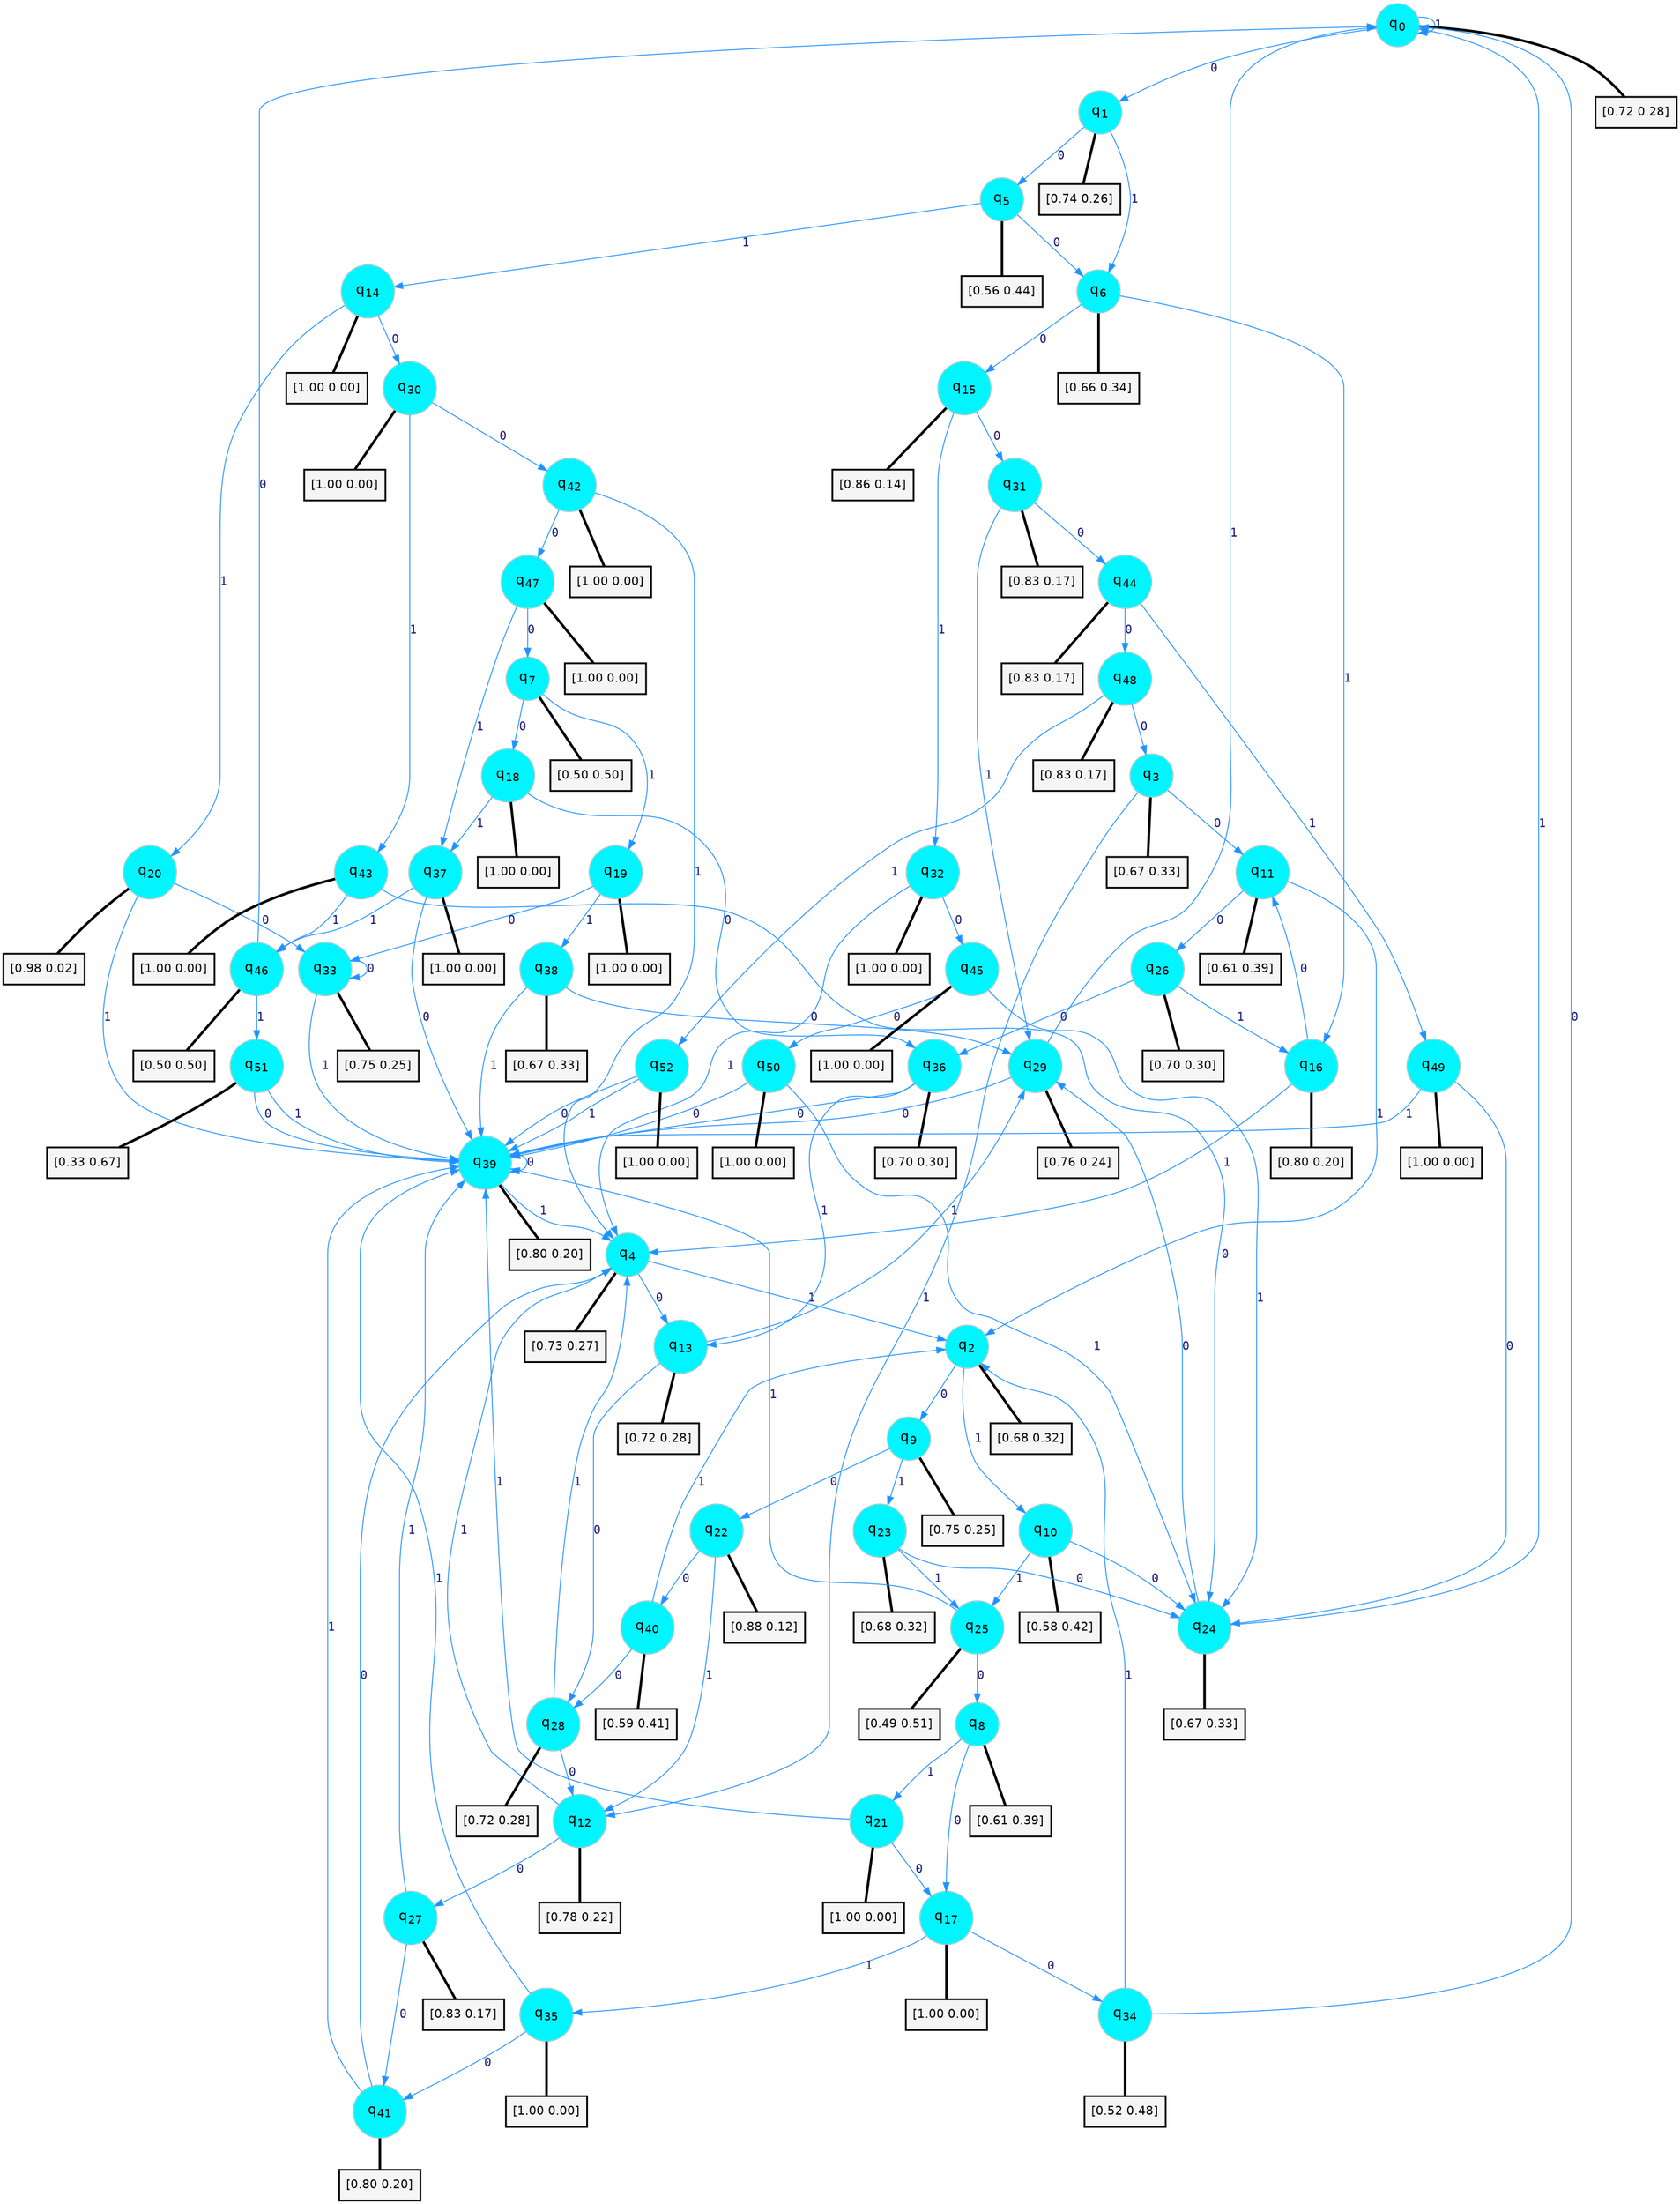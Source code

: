 digraph G {
graph [
bgcolor=transparent, dpi=300, rankdir=TD, size="40,25"];
node [
color=gray, fillcolor=turquoise1, fontcolor=black, fontname=Helvetica, fontsize=16, fontweight=bold, shape=circle, style=filled];
edge [
arrowsize=1, color=dodgerblue1, fontcolor=midnightblue, fontname=courier, fontweight=bold, penwidth=1, style=solid, weight=20];
0[label=<q<SUB>0</SUB>>];
1[label=<q<SUB>1</SUB>>];
2[label=<q<SUB>2</SUB>>];
3[label=<q<SUB>3</SUB>>];
4[label=<q<SUB>4</SUB>>];
5[label=<q<SUB>5</SUB>>];
6[label=<q<SUB>6</SUB>>];
7[label=<q<SUB>7</SUB>>];
8[label=<q<SUB>8</SUB>>];
9[label=<q<SUB>9</SUB>>];
10[label=<q<SUB>10</SUB>>];
11[label=<q<SUB>11</SUB>>];
12[label=<q<SUB>12</SUB>>];
13[label=<q<SUB>13</SUB>>];
14[label=<q<SUB>14</SUB>>];
15[label=<q<SUB>15</SUB>>];
16[label=<q<SUB>16</SUB>>];
17[label=<q<SUB>17</SUB>>];
18[label=<q<SUB>18</SUB>>];
19[label=<q<SUB>19</SUB>>];
20[label=<q<SUB>20</SUB>>];
21[label=<q<SUB>21</SUB>>];
22[label=<q<SUB>22</SUB>>];
23[label=<q<SUB>23</SUB>>];
24[label=<q<SUB>24</SUB>>];
25[label=<q<SUB>25</SUB>>];
26[label=<q<SUB>26</SUB>>];
27[label=<q<SUB>27</SUB>>];
28[label=<q<SUB>28</SUB>>];
29[label=<q<SUB>29</SUB>>];
30[label=<q<SUB>30</SUB>>];
31[label=<q<SUB>31</SUB>>];
32[label=<q<SUB>32</SUB>>];
33[label=<q<SUB>33</SUB>>];
34[label=<q<SUB>34</SUB>>];
35[label=<q<SUB>35</SUB>>];
36[label=<q<SUB>36</SUB>>];
37[label=<q<SUB>37</SUB>>];
38[label=<q<SUB>38</SUB>>];
39[label=<q<SUB>39</SUB>>];
40[label=<q<SUB>40</SUB>>];
41[label=<q<SUB>41</SUB>>];
42[label=<q<SUB>42</SUB>>];
43[label=<q<SUB>43</SUB>>];
44[label=<q<SUB>44</SUB>>];
45[label=<q<SUB>45</SUB>>];
46[label=<q<SUB>46</SUB>>];
47[label=<q<SUB>47</SUB>>];
48[label=<q<SUB>48</SUB>>];
49[label=<q<SUB>49</SUB>>];
50[label=<q<SUB>50</SUB>>];
51[label=<q<SUB>51</SUB>>];
52[label=<q<SUB>52</SUB>>];
53[label="[0.72 0.28]", shape=box,fontcolor=black, fontname=Helvetica, fontsize=14, penwidth=2, fillcolor=whitesmoke,color=black];
54[label="[0.74 0.26]", shape=box,fontcolor=black, fontname=Helvetica, fontsize=14, penwidth=2, fillcolor=whitesmoke,color=black];
55[label="[0.68 0.32]", shape=box,fontcolor=black, fontname=Helvetica, fontsize=14, penwidth=2, fillcolor=whitesmoke,color=black];
56[label="[0.67 0.33]", shape=box,fontcolor=black, fontname=Helvetica, fontsize=14, penwidth=2, fillcolor=whitesmoke,color=black];
57[label="[0.73 0.27]", shape=box,fontcolor=black, fontname=Helvetica, fontsize=14, penwidth=2, fillcolor=whitesmoke,color=black];
58[label="[0.56 0.44]", shape=box,fontcolor=black, fontname=Helvetica, fontsize=14, penwidth=2, fillcolor=whitesmoke,color=black];
59[label="[0.66 0.34]", shape=box,fontcolor=black, fontname=Helvetica, fontsize=14, penwidth=2, fillcolor=whitesmoke,color=black];
60[label="[0.50 0.50]", shape=box,fontcolor=black, fontname=Helvetica, fontsize=14, penwidth=2, fillcolor=whitesmoke,color=black];
61[label="[0.61 0.39]", shape=box,fontcolor=black, fontname=Helvetica, fontsize=14, penwidth=2, fillcolor=whitesmoke,color=black];
62[label="[0.75 0.25]", shape=box,fontcolor=black, fontname=Helvetica, fontsize=14, penwidth=2, fillcolor=whitesmoke,color=black];
63[label="[0.58 0.42]", shape=box,fontcolor=black, fontname=Helvetica, fontsize=14, penwidth=2, fillcolor=whitesmoke,color=black];
64[label="[0.61 0.39]", shape=box,fontcolor=black, fontname=Helvetica, fontsize=14, penwidth=2, fillcolor=whitesmoke,color=black];
65[label="[0.78 0.22]", shape=box,fontcolor=black, fontname=Helvetica, fontsize=14, penwidth=2, fillcolor=whitesmoke,color=black];
66[label="[0.72 0.28]", shape=box,fontcolor=black, fontname=Helvetica, fontsize=14, penwidth=2, fillcolor=whitesmoke,color=black];
67[label="[1.00 0.00]", shape=box,fontcolor=black, fontname=Helvetica, fontsize=14, penwidth=2, fillcolor=whitesmoke,color=black];
68[label="[0.86 0.14]", shape=box,fontcolor=black, fontname=Helvetica, fontsize=14, penwidth=2, fillcolor=whitesmoke,color=black];
69[label="[0.80 0.20]", shape=box,fontcolor=black, fontname=Helvetica, fontsize=14, penwidth=2, fillcolor=whitesmoke,color=black];
70[label="[1.00 0.00]", shape=box,fontcolor=black, fontname=Helvetica, fontsize=14, penwidth=2, fillcolor=whitesmoke,color=black];
71[label="[1.00 0.00]", shape=box,fontcolor=black, fontname=Helvetica, fontsize=14, penwidth=2, fillcolor=whitesmoke,color=black];
72[label="[1.00 0.00]", shape=box,fontcolor=black, fontname=Helvetica, fontsize=14, penwidth=2, fillcolor=whitesmoke,color=black];
73[label="[0.98 0.02]", shape=box,fontcolor=black, fontname=Helvetica, fontsize=14, penwidth=2, fillcolor=whitesmoke,color=black];
74[label="[1.00 0.00]", shape=box,fontcolor=black, fontname=Helvetica, fontsize=14, penwidth=2, fillcolor=whitesmoke,color=black];
75[label="[0.88 0.12]", shape=box,fontcolor=black, fontname=Helvetica, fontsize=14, penwidth=2, fillcolor=whitesmoke,color=black];
76[label="[0.68 0.32]", shape=box,fontcolor=black, fontname=Helvetica, fontsize=14, penwidth=2, fillcolor=whitesmoke,color=black];
77[label="[0.67 0.33]", shape=box,fontcolor=black, fontname=Helvetica, fontsize=14, penwidth=2, fillcolor=whitesmoke,color=black];
78[label="[0.49 0.51]", shape=box,fontcolor=black, fontname=Helvetica, fontsize=14, penwidth=2, fillcolor=whitesmoke,color=black];
79[label="[0.70 0.30]", shape=box,fontcolor=black, fontname=Helvetica, fontsize=14, penwidth=2, fillcolor=whitesmoke,color=black];
80[label="[0.83 0.17]", shape=box,fontcolor=black, fontname=Helvetica, fontsize=14, penwidth=2, fillcolor=whitesmoke,color=black];
81[label="[0.72 0.28]", shape=box,fontcolor=black, fontname=Helvetica, fontsize=14, penwidth=2, fillcolor=whitesmoke,color=black];
82[label="[0.76 0.24]", shape=box,fontcolor=black, fontname=Helvetica, fontsize=14, penwidth=2, fillcolor=whitesmoke,color=black];
83[label="[1.00 0.00]", shape=box,fontcolor=black, fontname=Helvetica, fontsize=14, penwidth=2, fillcolor=whitesmoke,color=black];
84[label="[0.83 0.17]", shape=box,fontcolor=black, fontname=Helvetica, fontsize=14, penwidth=2, fillcolor=whitesmoke,color=black];
85[label="[1.00 0.00]", shape=box,fontcolor=black, fontname=Helvetica, fontsize=14, penwidth=2, fillcolor=whitesmoke,color=black];
86[label="[0.75 0.25]", shape=box,fontcolor=black, fontname=Helvetica, fontsize=14, penwidth=2, fillcolor=whitesmoke,color=black];
87[label="[0.52 0.48]", shape=box,fontcolor=black, fontname=Helvetica, fontsize=14, penwidth=2, fillcolor=whitesmoke,color=black];
88[label="[1.00 0.00]", shape=box,fontcolor=black, fontname=Helvetica, fontsize=14, penwidth=2, fillcolor=whitesmoke,color=black];
89[label="[0.70 0.30]", shape=box,fontcolor=black, fontname=Helvetica, fontsize=14, penwidth=2, fillcolor=whitesmoke,color=black];
90[label="[1.00 0.00]", shape=box,fontcolor=black, fontname=Helvetica, fontsize=14, penwidth=2, fillcolor=whitesmoke,color=black];
91[label="[0.67 0.33]", shape=box,fontcolor=black, fontname=Helvetica, fontsize=14, penwidth=2, fillcolor=whitesmoke,color=black];
92[label="[0.80 0.20]", shape=box,fontcolor=black, fontname=Helvetica, fontsize=14, penwidth=2, fillcolor=whitesmoke,color=black];
93[label="[0.59 0.41]", shape=box,fontcolor=black, fontname=Helvetica, fontsize=14, penwidth=2, fillcolor=whitesmoke,color=black];
94[label="[0.80 0.20]", shape=box,fontcolor=black, fontname=Helvetica, fontsize=14, penwidth=2, fillcolor=whitesmoke,color=black];
95[label="[1.00 0.00]", shape=box,fontcolor=black, fontname=Helvetica, fontsize=14, penwidth=2, fillcolor=whitesmoke,color=black];
96[label="[1.00 0.00]", shape=box,fontcolor=black, fontname=Helvetica, fontsize=14, penwidth=2, fillcolor=whitesmoke,color=black];
97[label="[0.83 0.17]", shape=box,fontcolor=black, fontname=Helvetica, fontsize=14, penwidth=2, fillcolor=whitesmoke,color=black];
98[label="[1.00 0.00]", shape=box,fontcolor=black, fontname=Helvetica, fontsize=14, penwidth=2, fillcolor=whitesmoke,color=black];
99[label="[0.50 0.50]", shape=box,fontcolor=black, fontname=Helvetica, fontsize=14, penwidth=2, fillcolor=whitesmoke,color=black];
100[label="[1.00 0.00]", shape=box,fontcolor=black, fontname=Helvetica, fontsize=14, penwidth=2, fillcolor=whitesmoke,color=black];
101[label="[0.83 0.17]", shape=box,fontcolor=black, fontname=Helvetica, fontsize=14, penwidth=2, fillcolor=whitesmoke,color=black];
102[label="[1.00 0.00]", shape=box,fontcolor=black, fontname=Helvetica, fontsize=14, penwidth=2, fillcolor=whitesmoke,color=black];
103[label="[1.00 0.00]", shape=box,fontcolor=black, fontname=Helvetica, fontsize=14, penwidth=2, fillcolor=whitesmoke,color=black];
104[label="[0.33 0.67]", shape=box,fontcolor=black, fontname=Helvetica, fontsize=14, penwidth=2, fillcolor=whitesmoke,color=black];
105[label="[1.00 0.00]", shape=box,fontcolor=black, fontname=Helvetica, fontsize=14, penwidth=2, fillcolor=whitesmoke,color=black];
0->1 [label=0];
0->0 [label=1];
0->53 [arrowhead=none, penwidth=3,color=black];
1->5 [label=0];
1->6 [label=1];
1->54 [arrowhead=none, penwidth=3,color=black];
2->9 [label=0];
2->10 [label=1];
2->55 [arrowhead=none, penwidth=3,color=black];
3->11 [label=0];
3->12 [label=1];
3->56 [arrowhead=none, penwidth=3,color=black];
4->13 [label=0];
4->2 [label=1];
4->57 [arrowhead=none, penwidth=3,color=black];
5->6 [label=0];
5->14 [label=1];
5->58 [arrowhead=none, penwidth=3,color=black];
6->15 [label=0];
6->16 [label=1];
6->59 [arrowhead=none, penwidth=3,color=black];
7->18 [label=0];
7->19 [label=1];
7->60 [arrowhead=none, penwidth=3,color=black];
8->17 [label=0];
8->21 [label=1];
8->61 [arrowhead=none, penwidth=3,color=black];
9->22 [label=0];
9->23 [label=1];
9->62 [arrowhead=none, penwidth=3,color=black];
10->24 [label=0];
10->25 [label=1];
10->63 [arrowhead=none, penwidth=3,color=black];
11->26 [label=0];
11->2 [label=1];
11->64 [arrowhead=none, penwidth=3,color=black];
12->27 [label=0];
12->4 [label=1];
12->65 [arrowhead=none, penwidth=3,color=black];
13->28 [label=0];
13->29 [label=1];
13->66 [arrowhead=none, penwidth=3,color=black];
14->30 [label=0];
14->20 [label=1];
14->67 [arrowhead=none, penwidth=3,color=black];
15->31 [label=0];
15->32 [label=1];
15->68 [arrowhead=none, penwidth=3,color=black];
16->11 [label=0];
16->4 [label=1];
16->69 [arrowhead=none, penwidth=3,color=black];
17->34 [label=0];
17->35 [label=1];
17->70 [arrowhead=none, penwidth=3,color=black];
18->36 [label=0];
18->37 [label=1];
18->71 [arrowhead=none, penwidth=3,color=black];
19->33 [label=0];
19->38 [label=1];
19->72 [arrowhead=none, penwidth=3,color=black];
20->33 [label=0];
20->39 [label=1];
20->73 [arrowhead=none, penwidth=3,color=black];
21->17 [label=0];
21->39 [label=1];
21->74 [arrowhead=none, penwidth=3,color=black];
22->40 [label=0];
22->12 [label=1];
22->75 [arrowhead=none, penwidth=3,color=black];
23->24 [label=0];
23->25 [label=1];
23->76 [arrowhead=none, penwidth=3,color=black];
24->29 [label=0];
24->0 [label=1];
24->77 [arrowhead=none, penwidth=3,color=black];
25->8 [label=0];
25->39 [label=1];
25->78 [arrowhead=none, penwidth=3,color=black];
26->36 [label=0];
26->16 [label=1];
26->79 [arrowhead=none, penwidth=3,color=black];
27->41 [label=0];
27->39 [label=1];
27->80 [arrowhead=none, penwidth=3,color=black];
28->12 [label=0];
28->4 [label=1];
28->81 [arrowhead=none, penwidth=3,color=black];
29->39 [label=0];
29->0 [label=1];
29->82 [arrowhead=none, penwidth=3,color=black];
30->42 [label=0];
30->43 [label=1];
30->83 [arrowhead=none, penwidth=3,color=black];
31->44 [label=0];
31->29 [label=1];
31->84 [arrowhead=none, penwidth=3,color=black];
32->45 [label=0];
32->4 [label=1];
32->85 [arrowhead=none, penwidth=3,color=black];
33->33 [label=0];
33->39 [label=1];
33->86 [arrowhead=none, penwidth=3,color=black];
34->0 [label=0];
34->2 [label=1];
34->87 [arrowhead=none, penwidth=3,color=black];
35->41 [label=0];
35->39 [label=1];
35->88 [arrowhead=none, penwidth=3,color=black];
36->39 [label=0];
36->13 [label=1];
36->89 [arrowhead=none, penwidth=3,color=black];
37->39 [label=0];
37->46 [label=1];
37->90 [arrowhead=none, penwidth=3,color=black];
38->29 [label=0];
38->39 [label=1];
38->91 [arrowhead=none, penwidth=3,color=black];
39->39 [label=0];
39->4 [label=1];
39->92 [arrowhead=none, penwidth=3,color=black];
40->28 [label=0];
40->2 [label=1];
40->93 [arrowhead=none, penwidth=3,color=black];
41->4 [label=0];
41->39 [label=1];
41->94 [arrowhead=none, penwidth=3,color=black];
42->47 [label=0];
42->4 [label=1];
42->95 [arrowhead=none, penwidth=3,color=black];
43->24 [label=0];
43->46 [label=1];
43->96 [arrowhead=none, penwidth=3,color=black];
44->48 [label=0];
44->49 [label=1];
44->97 [arrowhead=none, penwidth=3,color=black];
45->50 [label=0];
45->24 [label=1];
45->98 [arrowhead=none, penwidth=3,color=black];
46->0 [label=0];
46->51 [label=1];
46->99 [arrowhead=none, penwidth=3,color=black];
47->7 [label=0];
47->37 [label=1];
47->100 [arrowhead=none, penwidth=3,color=black];
48->3 [label=0];
48->52 [label=1];
48->101 [arrowhead=none, penwidth=3,color=black];
49->24 [label=0];
49->39 [label=1];
49->102 [arrowhead=none, penwidth=3,color=black];
50->39 [label=0];
50->24 [label=1];
50->103 [arrowhead=none, penwidth=3,color=black];
51->39 [label=0];
51->39 [label=1];
51->104 [arrowhead=none, penwidth=3,color=black];
52->39 [label=0];
52->39 [label=1];
52->105 [arrowhead=none, penwidth=3,color=black];
}
